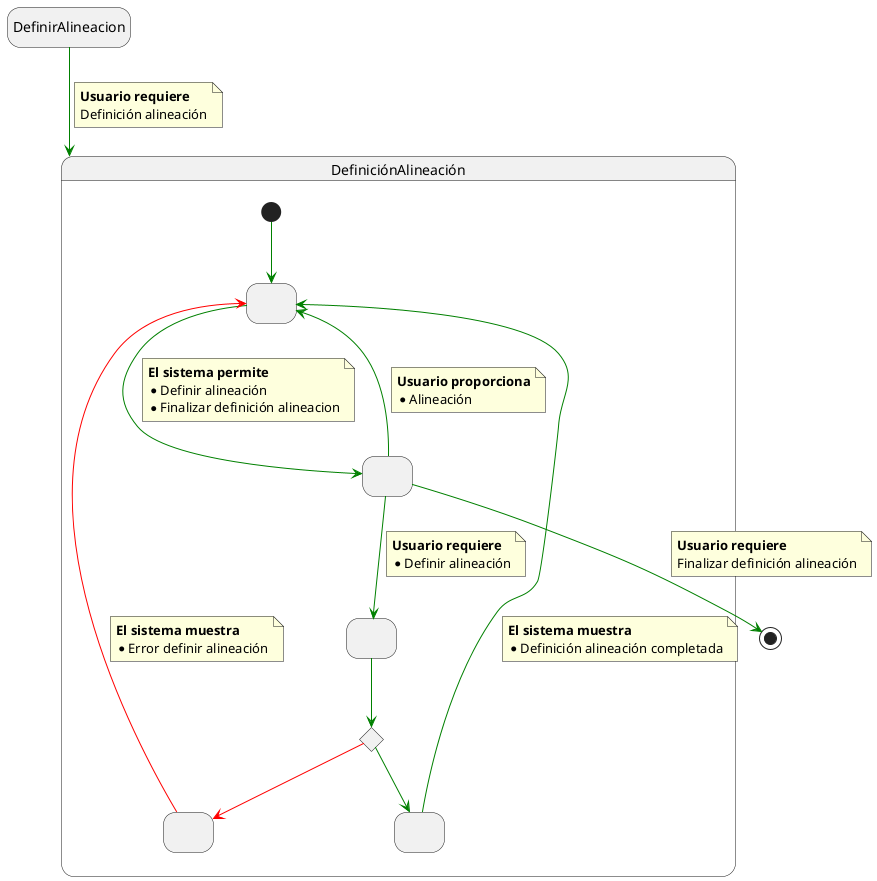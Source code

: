 @startuml 

hide empty description

State DefinirAlineacion

State DefiniciónAlineación{ 

  State state1 as " "
  State state2 as " "
  State state3 as " "
  State state4 as " "
  State state5 as " "


  state c <<choice>>

  [*] -[#green]-> state1

  state1-[#green]-> state2

  note on link 
    <b>El sistema permite
    * Definir alineación
    * Finalizar definición alineacion
  end note

  state2 -[#green]-> state1
 
  note on link 
    <b>Usuario proporciona
    * Alineación
  end note

  state2 -[#green]-> state3
  
  note on link 
    <b>Usuario requiere
    * Definir alineación
  end note

  state3 -[#green]-> c

  c -[#green]-> state4

  state4 -[#green]-> state1
  
  note on link 
    <b>El sistema muestra
    * Definición alineación completada
  end note

  c-[#red]-> state5

  state5 -l[#red]-> state1

  note on link 
    <b>El sistema muestra
    * Error definir alineación
  end note


} 

DefinirAlineacion-[#green]-> DefiniciónAlineación

note on link
 <b>Usuario requiere
 Definición alineación
end note

state2 -[#green]-> [*] 

note on link
 <b>Usuario requiere
 Finalizar definición alineación
end note

@enduml
